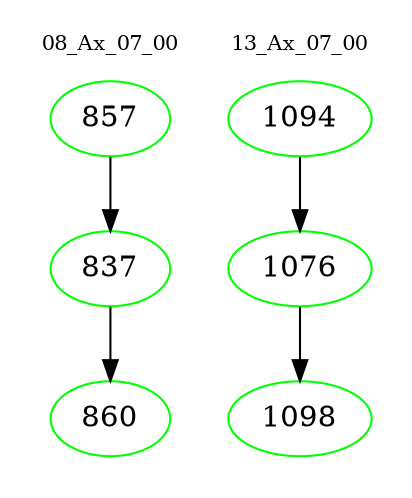 digraph{
subgraph cluster_0 {
color = white
label = "08_Ax_07_00";
fontsize=10;
T0_857 [label="857", color="green"]
T0_857 -> T0_837 [color="black"]
T0_837 [label="837", color="green"]
T0_837 -> T0_860 [color="black"]
T0_860 [label="860", color="green"]
}
subgraph cluster_1 {
color = white
label = "13_Ax_07_00";
fontsize=10;
T1_1094 [label="1094", color="green"]
T1_1094 -> T1_1076 [color="black"]
T1_1076 [label="1076", color="green"]
T1_1076 -> T1_1098 [color="black"]
T1_1098 [label="1098", color="green"]
}
}

